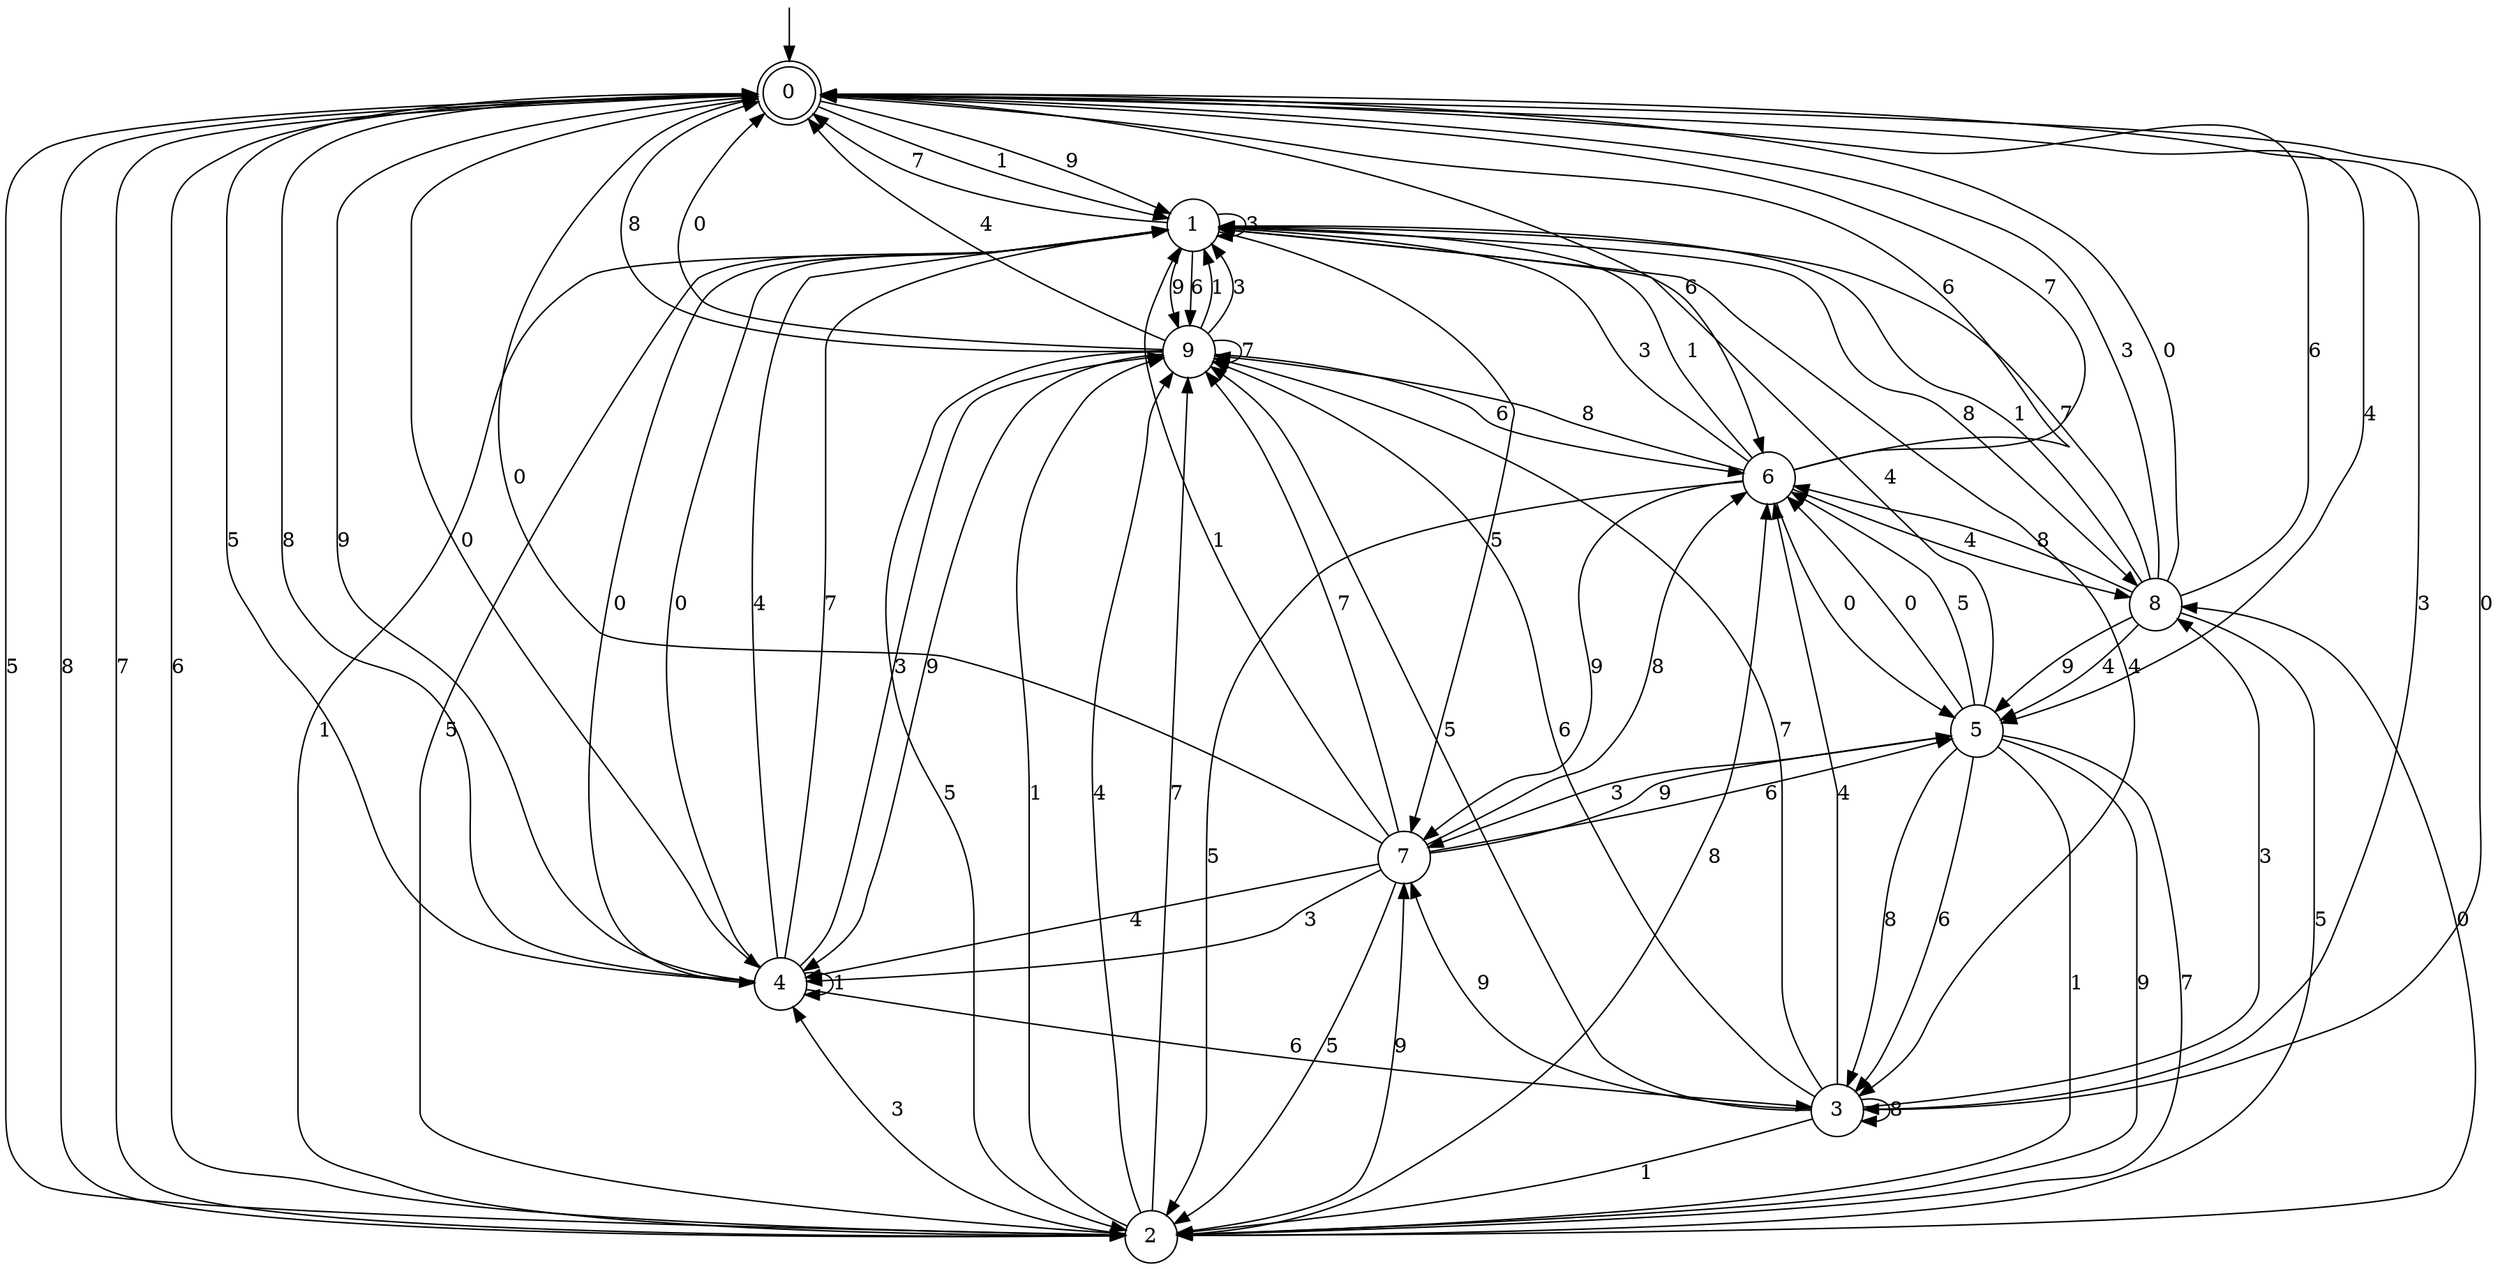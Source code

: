 digraph g {

	s0 [shape="doublecircle" label="0"];
	s1 [shape="circle" label="1"];
	s2 [shape="circle" label="2"];
	s3 [shape="circle" label="3"];
	s4 [shape="circle" label="4"];
	s5 [shape="circle" label="5"];
	s6 [shape="circle" label="6"];
	s7 [shape="circle" label="7"];
	s8 [shape="circle" label="8"];
	s9 [shape="circle" label="9"];
	s0 -> s1 [label="1"];
	s0 -> s2 [label="5"];
	s0 -> s3 [label="3"];
	s0 -> s2 [label="8"];
	s0 -> s4 [label="0"];
	s0 -> s5 [label="4"];
	s0 -> s1 [label="9"];
	s0 -> s6 [label="6"];
	s0 -> s2 [label="7"];
	s1 -> s2 [label="1"];
	s1 -> s7 [label="5"];
	s1 -> s1 [label="3"];
	s1 -> s8 [label="8"];
	s1 -> s4 [label="0"];
	s1 -> s3 [label="4"];
	s1 -> s9 [label="9"];
	s1 -> s9 [label="6"];
	s1 -> s0 [label="7"];
	s2 -> s9 [label="1"];
	s2 -> s1 [label="5"];
	s2 -> s4 [label="3"];
	s2 -> s6 [label="8"];
	s2 -> s8 [label="0"];
	s2 -> s9 [label="4"];
	s2 -> s7 [label="9"];
	s2 -> s0 [label="6"];
	s2 -> s9 [label="7"];
	s3 -> s2 [label="1"];
	s3 -> s9 [label="5"];
	s3 -> s8 [label="3"];
	s3 -> s3 [label="8"];
	s3 -> s0 [label="0"];
	s3 -> s6 [label="4"];
	s3 -> s7 [label="9"];
	s3 -> s9 [label="6"];
	s3 -> s9 [label="7"];
	s4 -> s4 [label="1"];
	s4 -> s0 [label="5"];
	s4 -> s9 [label="3"];
	s4 -> s0 [label="8"];
	s4 -> s1 [label="0"];
	s4 -> s1 [label="4"];
	s4 -> s0 [label="9"];
	s4 -> s3 [label="6"];
	s4 -> s1 [label="7"];
	s5 -> s2 [label="1"];
	s5 -> s6 [label="5"];
	s5 -> s7 [label="3"];
	s5 -> s3 [label="8"];
	s5 -> s6 [label="0"];
	s5 -> s1 [label="4"];
	s5 -> s2 [label="9"];
	s5 -> s3 [label="6"];
	s5 -> s2 [label="7"];
	s6 -> s1 [label="1"];
	s6 -> s2 [label="5"];
	s6 -> s1 [label="3"];
	s6 -> s9 [label="8"];
	s6 -> s5 [label="0"];
	s6 -> s8 [label="4"];
	s6 -> s7 [label="9"];
	s6 -> s0 [label="6"];
	s6 -> s0 [label="7"];
	s7 -> s1 [label="1"];
	s7 -> s2 [label="5"];
	s7 -> s4 [label="3"];
	s7 -> s6 [label="8"];
	s7 -> s0 [label="0"];
	s7 -> s4 [label="4"];
	s7 -> s5 [label="9"];
	s7 -> s5 [label="6"];
	s7 -> s9 [label="7"];
	s8 -> s1 [label="1"];
	s8 -> s2 [label="5"];
	s8 -> s0 [label="3"];
	s8 -> s6 [label="8"];
	s8 -> s0 [label="0"];
	s8 -> s5 [label="4"];
	s8 -> s5 [label="9"];
	s8 -> s0 [label="6"];
	s8 -> s1 [label="7"];
	s9 -> s1 [label="1"];
	s9 -> s2 [label="5"];
	s9 -> s1 [label="3"];
	s9 -> s0 [label="8"];
	s9 -> s0 [label="0"];
	s9 -> s0 [label="4"];
	s9 -> s4 [label="9"];
	s9 -> s6 [label="6"];
	s9 -> s9 [label="7"];

__start0 [label="" shape="none" width="0" height="0"];
__start0 -> s0;

}
